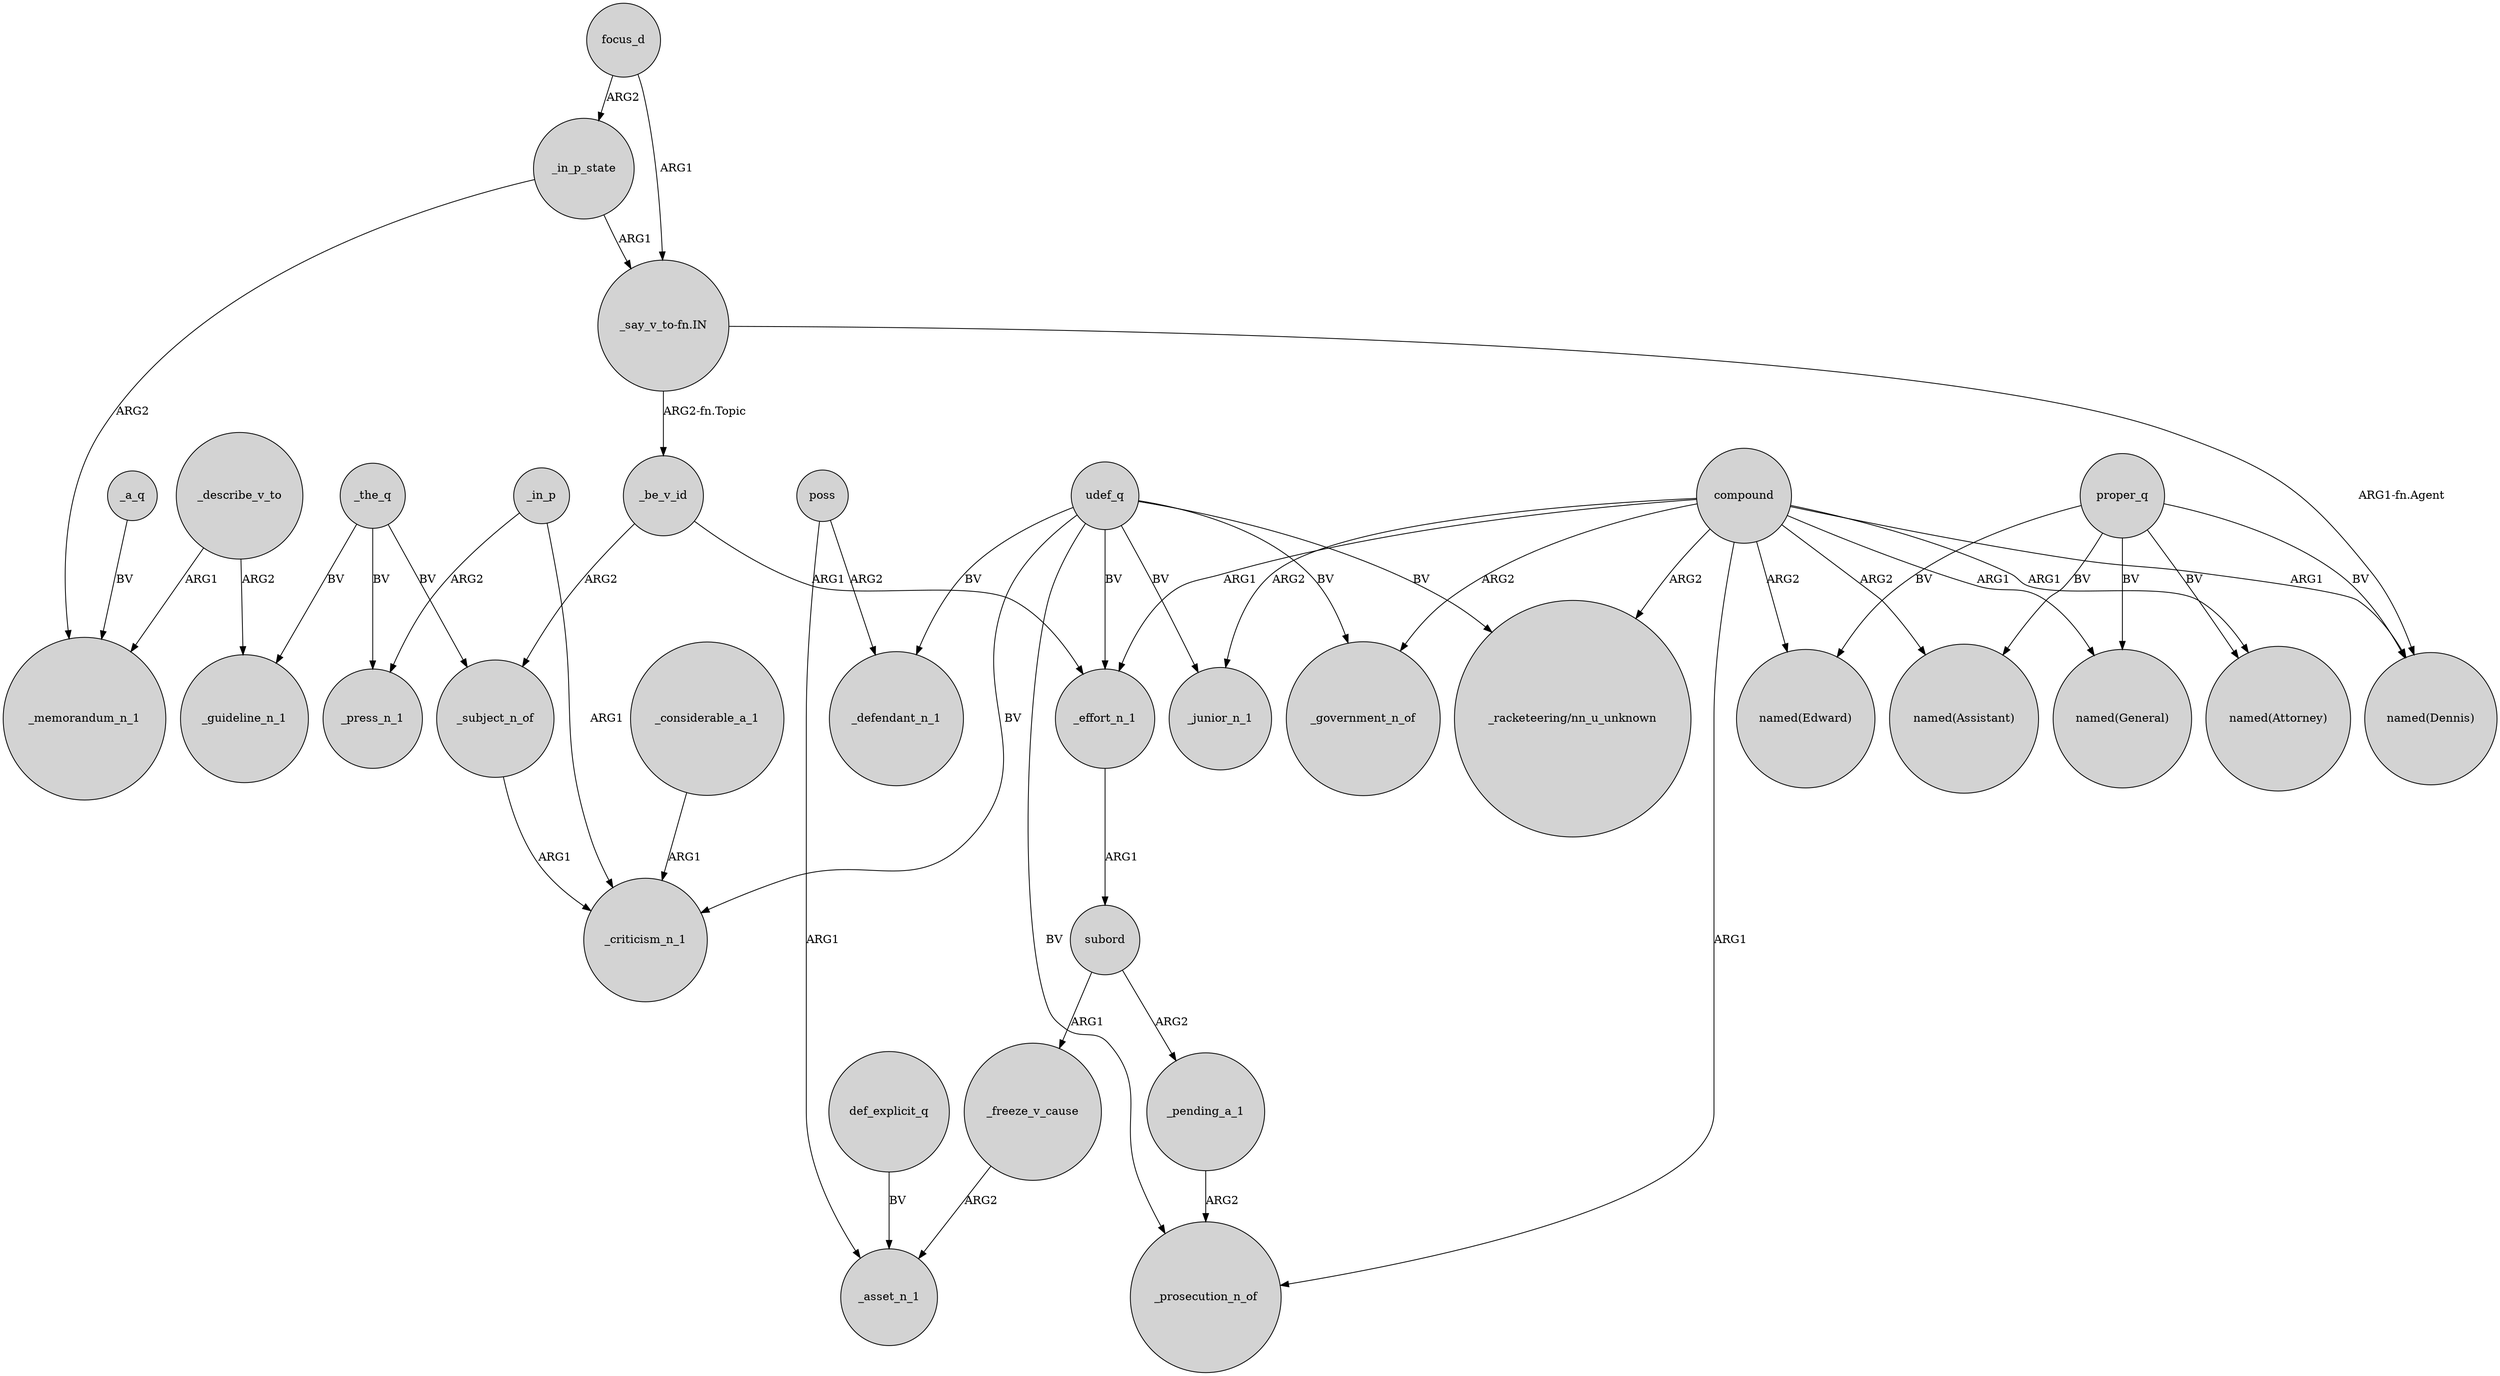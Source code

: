 digraph {
	node [shape=circle style=filled]
	subord -> _freeze_v_cause [label=ARG1]
	def_explicit_q -> _asset_n_1 [label=BV]
	proper_q -> "named(Attorney)" [label=BV]
	_the_q -> _press_n_1 [label=BV]
	compound -> "named(General)" [label=ARG1]
	_subject_n_of -> _criticism_n_1 [label=ARG1]
	_describe_v_to -> _guideline_n_1 [label=ARG2]
	compound -> _government_n_of [label=ARG2]
	udef_q -> _government_n_of [label=BV]
	subord -> _pending_a_1 [label=ARG2]
	compound -> _prosecution_n_of [label=ARG1]
	proper_q -> "named(General)" [label=BV]
	_effort_n_1 -> subord [label=ARG1]
	focus_d -> _in_p_state [label=ARG2]
	proper_q -> "named(Assistant)" [label=BV]
	_describe_v_to -> _memorandum_n_1 [label=ARG1]
	compound -> "named(Dennis)" [label=ARG1]
	compound -> "named(Assistant)" [label=ARG2]
	_the_q -> _subject_n_of [label=BV]
	udef_q -> _junior_n_1 [label=BV]
	"_say_v_to-fn.IN" -> _be_v_id [label="ARG2-fn.Topic"]
	compound -> _junior_n_1 [label=ARG2]
	compound -> "named(Edward)" [label=ARG2]
	compound -> _effort_n_1 [label=ARG1]
	_be_v_id -> _effort_n_1 [label=ARG1]
	poss -> _defendant_n_1 [label=ARG2]
	udef_q -> "_racketeering/nn_u_unknown" [label=BV]
	_the_q -> _guideline_n_1 [label=BV]
	_pending_a_1 -> _prosecution_n_of [label=ARG2]
	compound -> "_racketeering/nn_u_unknown" [label=ARG2]
	_a_q -> _memorandum_n_1 [label=BV]
	"_say_v_to-fn.IN" -> "named(Dennis)" [label="ARG1-fn.Agent"]
	_considerable_a_1 -> _criticism_n_1 [label=ARG1]
	_in_p -> _press_n_1 [label=ARG2]
	_in_p_state -> _memorandum_n_1 [label=ARG2]
	udef_q -> _prosecution_n_of [label=BV]
	_freeze_v_cause -> _asset_n_1 [label=ARG2]
	udef_q -> _defendant_n_1 [label=BV]
	poss -> _asset_n_1 [label=ARG1]
	compound -> "named(Attorney)" [label=ARG1]
	proper_q -> "named(Edward)" [label=BV]
	_be_v_id -> _subject_n_of [label=ARG2]
	_in_p -> _criticism_n_1 [label=ARG1]
	proper_q -> "named(Dennis)" [label=BV]
	_in_p_state -> "_say_v_to-fn.IN" [label=ARG1]
	udef_q -> _effort_n_1 [label=BV]
	focus_d -> "_say_v_to-fn.IN" [label=ARG1]
	udef_q -> _criticism_n_1 [label=BV]
}
